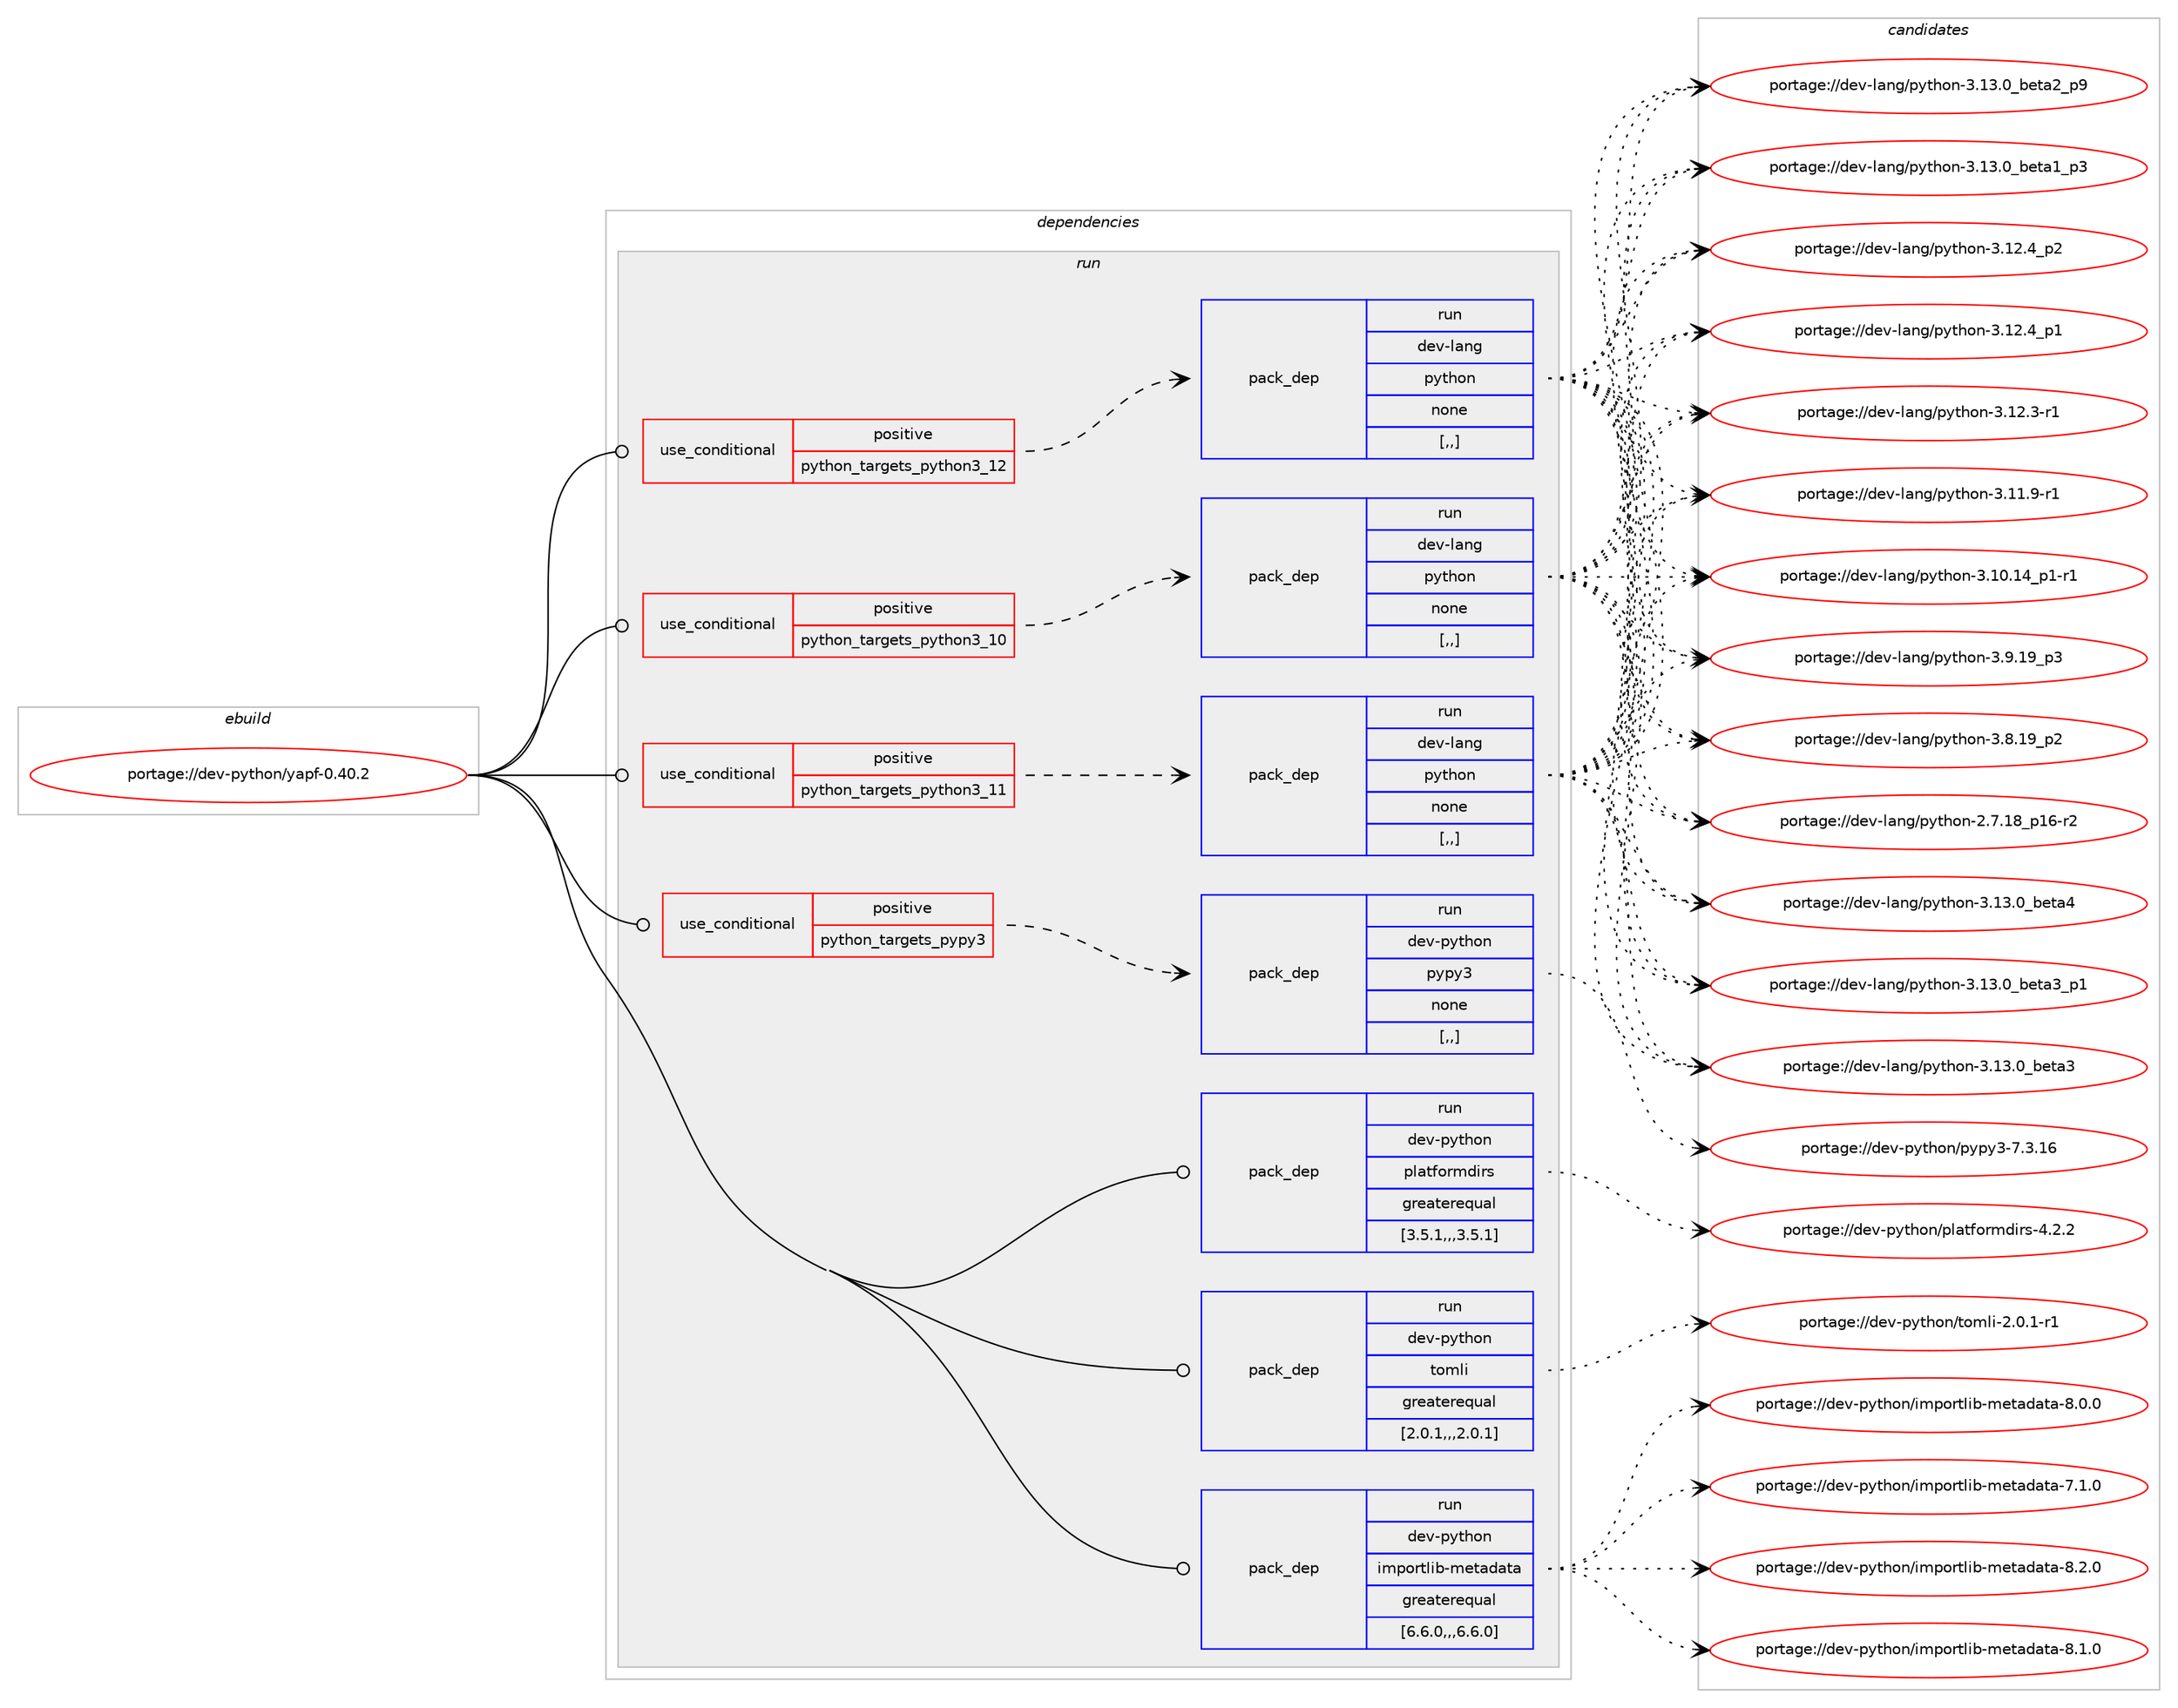digraph prolog {

# *************
# Graph options
# *************

newrank=true;
concentrate=true;
compound=true;
graph [rankdir=LR,fontname=Helvetica,fontsize=10,ranksep=1.5];#, ranksep=2.5, nodesep=0.2];
edge  [arrowhead=vee];
node  [fontname=Helvetica,fontsize=10];

# **********
# The ebuild
# **********

subgraph cluster_leftcol {
color=gray;
label=<<i>ebuild</i>>;
id [label="portage://dev-python/yapf-0.40.2", color=red, width=4, href="../dev-python/yapf-0.40.2.svg"];
}

# ****************
# The dependencies
# ****************

subgraph cluster_midcol {
color=gray;
label=<<i>dependencies</i>>;
subgraph cluster_compile {
fillcolor="#eeeeee";
style=filled;
label=<<i>compile</i>>;
}
subgraph cluster_compileandrun {
fillcolor="#eeeeee";
style=filled;
label=<<i>compile and run</i>>;
}
subgraph cluster_run {
fillcolor="#eeeeee";
style=filled;
label=<<i>run</i>>;
subgraph cond41409 {
dependency167975 [label=<<TABLE BORDER="0" CELLBORDER="1" CELLSPACING="0" CELLPADDING="4"><TR><TD ROWSPAN="3" CELLPADDING="10">use_conditional</TD></TR><TR><TD>positive</TD></TR><TR><TD>python_targets_pypy3</TD></TR></TABLE>>, shape=none, color=red];
subgraph pack125293 {
dependency167976 [label=<<TABLE BORDER="0" CELLBORDER="1" CELLSPACING="0" CELLPADDING="4" WIDTH="220"><TR><TD ROWSPAN="6" CELLPADDING="30">pack_dep</TD></TR><TR><TD WIDTH="110">run</TD></TR><TR><TD>dev-python</TD></TR><TR><TD>pypy3</TD></TR><TR><TD>none</TD></TR><TR><TD>[,,]</TD></TR></TABLE>>, shape=none, color=blue];
}
dependency167975:e -> dependency167976:w [weight=20,style="dashed",arrowhead="vee"];
}
id:e -> dependency167975:w [weight=20,style="solid",arrowhead="odot"];
subgraph cond41410 {
dependency167977 [label=<<TABLE BORDER="0" CELLBORDER="1" CELLSPACING="0" CELLPADDING="4"><TR><TD ROWSPAN="3" CELLPADDING="10">use_conditional</TD></TR><TR><TD>positive</TD></TR><TR><TD>python_targets_python3_10</TD></TR></TABLE>>, shape=none, color=red];
subgraph pack125294 {
dependency167978 [label=<<TABLE BORDER="0" CELLBORDER="1" CELLSPACING="0" CELLPADDING="4" WIDTH="220"><TR><TD ROWSPAN="6" CELLPADDING="30">pack_dep</TD></TR><TR><TD WIDTH="110">run</TD></TR><TR><TD>dev-lang</TD></TR><TR><TD>python</TD></TR><TR><TD>none</TD></TR><TR><TD>[,,]</TD></TR></TABLE>>, shape=none, color=blue];
}
dependency167977:e -> dependency167978:w [weight=20,style="dashed",arrowhead="vee"];
}
id:e -> dependency167977:w [weight=20,style="solid",arrowhead="odot"];
subgraph cond41411 {
dependency167979 [label=<<TABLE BORDER="0" CELLBORDER="1" CELLSPACING="0" CELLPADDING="4"><TR><TD ROWSPAN="3" CELLPADDING="10">use_conditional</TD></TR><TR><TD>positive</TD></TR><TR><TD>python_targets_python3_11</TD></TR></TABLE>>, shape=none, color=red];
subgraph pack125295 {
dependency167980 [label=<<TABLE BORDER="0" CELLBORDER="1" CELLSPACING="0" CELLPADDING="4" WIDTH="220"><TR><TD ROWSPAN="6" CELLPADDING="30">pack_dep</TD></TR><TR><TD WIDTH="110">run</TD></TR><TR><TD>dev-lang</TD></TR><TR><TD>python</TD></TR><TR><TD>none</TD></TR><TR><TD>[,,]</TD></TR></TABLE>>, shape=none, color=blue];
}
dependency167979:e -> dependency167980:w [weight=20,style="dashed",arrowhead="vee"];
}
id:e -> dependency167979:w [weight=20,style="solid",arrowhead="odot"];
subgraph cond41412 {
dependency167981 [label=<<TABLE BORDER="0" CELLBORDER="1" CELLSPACING="0" CELLPADDING="4"><TR><TD ROWSPAN="3" CELLPADDING="10">use_conditional</TD></TR><TR><TD>positive</TD></TR><TR><TD>python_targets_python3_12</TD></TR></TABLE>>, shape=none, color=red];
subgraph pack125296 {
dependency167982 [label=<<TABLE BORDER="0" CELLBORDER="1" CELLSPACING="0" CELLPADDING="4" WIDTH="220"><TR><TD ROWSPAN="6" CELLPADDING="30">pack_dep</TD></TR><TR><TD WIDTH="110">run</TD></TR><TR><TD>dev-lang</TD></TR><TR><TD>python</TD></TR><TR><TD>none</TD></TR><TR><TD>[,,]</TD></TR></TABLE>>, shape=none, color=blue];
}
dependency167981:e -> dependency167982:w [weight=20,style="dashed",arrowhead="vee"];
}
id:e -> dependency167981:w [weight=20,style="solid",arrowhead="odot"];
subgraph pack125297 {
dependency167983 [label=<<TABLE BORDER="0" CELLBORDER="1" CELLSPACING="0" CELLPADDING="4" WIDTH="220"><TR><TD ROWSPAN="6" CELLPADDING="30">pack_dep</TD></TR><TR><TD WIDTH="110">run</TD></TR><TR><TD>dev-python</TD></TR><TR><TD>importlib-metadata</TD></TR><TR><TD>greaterequal</TD></TR><TR><TD>[6.6.0,,,6.6.0]</TD></TR></TABLE>>, shape=none, color=blue];
}
id:e -> dependency167983:w [weight=20,style="solid",arrowhead="odot"];
subgraph pack125298 {
dependency167984 [label=<<TABLE BORDER="0" CELLBORDER="1" CELLSPACING="0" CELLPADDING="4" WIDTH="220"><TR><TD ROWSPAN="6" CELLPADDING="30">pack_dep</TD></TR><TR><TD WIDTH="110">run</TD></TR><TR><TD>dev-python</TD></TR><TR><TD>platformdirs</TD></TR><TR><TD>greaterequal</TD></TR><TR><TD>[3.5.1,,,3.5.1]</TD></TR></TABLE>>, shape=none, color=blue];
}
id:e -> dependency167984:w [weight=20,style="solid",arrowhead="odot"];
subgraph pack125299 {
dependency167985 [label=<<TABLE BORDER="0" CELLBORDER="1" CELLSPACING="0" CELLPADDING="4" WIDTH="220"><TR><TD ROWSPAN="6" CELLPADDING="30">pack_dep</TD></TR><TR><TD WIDTH="110">run</TD></TR><TR><TD>dev-python</TD></TR><TR><TD>tomli</TD></TR><TR><TD>greaterequal</TD></TR><TR><TD>[2.0.1,,,2.0.1]</TD></TR></TABLE>>, shape=none, color=blue];
}
id:e -> dependency167985:w [weight=20,style="solid",arrowhead="odot"];
}
}

# **************
# The candidates
# **************

subgraph cluster_choices {
rank=same;
color=gray;
label=<<i>candidates</i>>;

subgraph choice125293 {
color=black;
nodesep=1;
choice10010111845112121116104111110471121211121215145554651464954 [label="portage://dev-python/pypy3-7.3.16", color=red, width=4,href="../dev-python/pypy3-7.3.16.svg"];
dependency167976:e -> choice10010111845112121116104111110471121211121215145554651464954:w [style=dotted,weight="100"];
}
subgraph choice125294 {
color=black;
nodesep=1;
choice1001011184510897110103471121211161041111104551464951464895981011169752 [label="portage://dev-lang/python-3.13.0_beta4", color=red, width=4,href="../dev-lang/python-3.13.0_beta4.svg"];
choice10010111845108971101034711212111610411111045514649514648959810111697519511249 [label="portage://dev-lang/python-3.13.0_beta3_p1", color=red, width=4,href="../dev-lang/python-3.13.0_beta3_p1.svg"];
choice1001011184510897110103471121211161041111104551464951464895981011169751 [label="portage://dev-lang/python-3.13.0_beta3", color=red, width=4,href="../dev-lang/python-3.13.0_beta3.svg"];
choice10010111845108971101034711212111610411111045514649514648959810111697509511257 [label="portage://dev-lang/python-3.13.0_beta2_p9", color=red, width=4,href="../dev-lang/python-3.13.0_beta2_p9.svg"];
choice10010111845108971101034711212111610411111045514649514648959810111697499511251 [label="portage://dev-lang/python-3.13.0_beta1_p3", color=red, width=4,href="../dev-lang/python-3.13.0_beta1_p3.svg"];
choice100101118451089711010347112121116104111110455146495046529511250 [label="portage://dev-lang/python-3.12.4_p2", color=red, width=4,href="../dev-lang/python-3.12.4_p2.svg"];
choice100101118451089711010347112121116104111110455146495046529511249 [label="portage://dev-lang/python-3.12.4_p1", color=red, width=4,href="../dev-lang/python-3.12.4_p1.svg"];
choice100101118451089711010347112121116104111110455146495046514511449 [label="portage://dev-lang/python-3.12.3-r1", color=red, width=4,href="../dev-lang/python-3.12.3-r1.svg"];
choice100101118451089711010347112121116104111110455146494946574511449 [label="portage://dev-lang/python-3.11.9-r1", color=red, width=4,href="../dev-lang/python-3.11.9-r1.svg"];
choice100101118451089711010347112121116104111110455146494846495295112494511449 [label="portage://dev-lang/python-3.10.14_p1-r1", color=red, width=4,href="../dev-lang/python-3.10.14_p1-r1.svg"];
choice100101118451089711010347112121116104111110455146574649579511251 [label="portage://dev-lang/python-3.9.19_p3", color=red, width=4,href="../dev-lang/python-3.9.19_p3.svg"];
choice100101118451089711010347112121116104111110455146564649579511250 [label="portage://dev-lang/python-3.8.19_p2", color=red, width=4,href="../dev-lang/python-3.8.19_p2.svg"];
choice100101118451089711010347112121116104111110455046554649569511249544511450 [label="portage://dev-lang/python-2.7.18_p16-r2", color=red, width=4,href="../dev-lang/python-2.7.18_p16-r2.svg"];
dependency167978:e -> choice1001011184510897110103471121211161041111104551464951464895981011169752:w [style=dotted,weight="100"];
dependency167978:e -> choice10010111845108971101034711212111610411111045514649514648959810111697519511249:w [style=dotted,weight="100"];
dependency167978:e -> choice1001011184510897110103471121211161041111104551464951464895981011169751:w [style=dotted,weight="100"];
dependency167978:e -> choice10010111845108971101034711212111610411111045514649514648959810111697509511257:w [style=dotted,weight="100"];
dependency167978:e -> choice10010111845108971101034711212111610411111045514649514648959810111697499511251:w [style=dotted,weight="100"];
dependency167978:e -> choice100101118451089711010347112121116104111110455146495046529511250:w [style=dotted,weight="100"];
dependency167978:e -> choice100101118451089711010347112121116104111110455146495046529511249:w [style=dotted,weight="100"];
dependency167978:e -> choice100101118451089711010347112121116104111110455146495046514511449:w [style=dotted,weight="100"];
dependency167978:e -> choice100101118451089711010347112121116104111110455146494946574511449:w [style=dotted,weight="100"];
dependency167978:e -> choice100101118451089711010347112121116104111110455146494846495295112494511449:w [style=dotted,weight="100"];
dependency167978:e -> choice100101118451089711010347112121116104111110455146574649579511251:w [style=dotted,weight="100"];
dependency167978:e -> choice100101118451089711010347112121116104111110455146564649579511250:w [style=dotted,weight="100"];
dependency167978:e -> choice100101118451089711010347112121116104111110455046554649569511249544511450:w [style=dotted,weight="100"];
}
subgraph choice125295 {
color=black;
nodesep=1;
choice1001011184510897110103471121211161041111104551464951464895981011169752 [label="portage://dev-lang/python-3.13.0_beta4", color=red, width=4,href="../dev-lang/python-3.13.0_beta4.svg"];
choice10010111845108971101034711212111610411111045514649514648959810111697519511249 [label="portage://dev-lang/python-3.13.0_beta3_p1", color=red, width=4,href="../dev-lang/python-3.13.0_beta3_p1.svg"];
choice1001011184510897110103471121211161041111104551464951464895981011169751 [label="portage://dev-lang/python-3.13.0_beta3", color=red, width=4,href="../dev-lang/python-3.13.0_beta3.svg"];
choice10010111845108971101034711212111610411111045514649514648959810111697509511257 [label="portage://dev-lang/python-3.13.0_beta2_p9", color=red, width=4,href="../dev-lang/python-3.13.0_beta2_p9.svg"];
choice10010111845108971101034711212111610411111045514649514648959810111697499511251 [label="portage://dev-lang/python-3.13.0_beta1_p3", color=red, width=4,href="../dev-lang/python-3.13.0_beta1_p3.svg"];
choice100101118451089711010347112121116104111110455146495046529511250 [label="portage://dev-lang/python-3.12.4_p2", color=red, width=4,href="../dev-lang/python-3.12.4_p2.svg"];
choice100101118451089711010347112121116104111110455146495046529511249 [label="portage://dev-lang/python-3.12.4_p1", color=red, width=4,href="../dev-lang/python-3.12.4_p1.svg"];
choice100101118451089711010347112121116104111110455146495046514511449 [label="portage://dev-lang/python-3.12.3-r1", color=red, width=4,href="../dev-lang/python-3.12.3-r1.svg"];
choice100101118451089711010347112121116104111110455146494946574511449 [label="portage://dev-lang/python-3.11.9-r1", color=red, width=4,href="../dev-lang/python-3.11.9-r1.svg"];
choice100101118451089711010347112121116104111110455146494846495295112494511449 [label="portage://dev-lang/python-3.10.14_p1-r1", color=red, width=4,href="../dev-lang/python-3.10.14_p1-r1.svg"];
choice100101118451089711010347112121116104111110455146574649579511251 [label="portage://dev-lang/python-3.9.19_p3", color=red, width=4,href="../dev-lang/python-3.9.19_p3.svg"];
choice100101118451089711010347112121116104111110455146564649579511250 [label="portage://dev-lang/python-3.8.19_p2", color=red, width=4,href="../dev-lang/python-3.8.19_p2.svg"];
choice100101118451089711010347112121116104111110455046554649569511249544511450 [label="portage://dev-lang/python-2.7.18_p16-r2", color=red, width=4,href="../dev-lang/python-2.7.18_p16-r2.svg"];
dependency167980:e -> choice1001011184510897110103471121211161041111104551464951464895981011169752:w [style=dotted,weight="100"];
dependency167980:e -> choice10010111845108971101034711212111610411111045514649514648959810111697519511249:w [style=dotted,weight="100"];
dependency167980:e -> choice1001011184510897110103471121211161041111104551464951464895981011169751:w [style=dotted,weight="100"];
dependency167980:e -> choice10010111845108971101034711212111610411111045514649514648959810111697509511257:w [style=dotted,weight="100"];
dependency167980:e -> choice10010111845108971101034711212111610411111045514649514648959810111697499511251:w [style=dotted,weight="100"];
dependency167980:e -> choice100101118451089711010347112121116104111110455146495046529511250:w [style=dotted,weight="100"];
dependency167980:e -> choice100101118451089711010347112121116104111110455146495046529511249:w [style=dotted,weight="100"];
dependency167980:e -> choice100101118451089711010347112121116104111110455146495046514511449:w [style=dotted,weight="100"];
dependency167980:e -> choice100101118451089711010347112121116104111110455146494946574511449:w [style=dotted,weight="100"];
dependency167980:e -> choice100101118451089711010347112121116104111110455146494846495295112494511449:w [style=dotted,weight="100"];
dependency167980:e -> choice100101118451089711010347112121116104111110455146574649579511251:w [style=dotted,weight="100"];
dependency167980:e -> choice100101118451089711010347112121116104111110455146564649579511250:w [style=dotted,weight="100"];
dependency167980:e -> choice100101118451089711010347112121116104111110455046554649569511249544511450:w [style=dotted,weight="100"];
}
subgraph choice125296 {
color=black;
nodesep=1;
choice1001011184510897110103471121211161041111104551464951464895981011169752 [label="portage://dev-lang/python-3.13.0_beta4", color=red, width=4,href="../dev-lang/python-3.13.0_beta4.svg"];
choice10010111845108971101034711212111610411111045514649514648959810111697519511249 [label="portage://dev-lang/python-3.13.0_beta3_p1", color=red, width=4,href="../dev-lang/python-3.13.0_beta3_p1.svg"];
choice1001011184510897110103471121211161041111104551464951464895981011169751 [label="portage://dev-lang/python-3.13.0_beta3", color=red, width=4,href="../dev-lang/python-3.13.0_beta3.svg"];
choice10010111845108971101034711212111610411111045514649514648959810111697509511257 [label="portage://dev-lang/python-3.13.0_beta2_p9", color=red, width=4,href="../dev-lang/python-3.13.0_beta2_p9.svg"];
choice10010111845108971101034711212111610411111045514649514648959810111697499511251 [label="portage://dev-lang/python-3.13.0_beta1_p3", color=red, width=4,href="../dev-lang/python-3.13.0_beta1_p3.svg"];
choice100101118451089711010347112121116104111110455146495046529511250 [label="portage://dev-lang/python-3.12.4_p2", color=red, width=4,href="../dev-lang/python-3.12.4_p2.svg"];
choice100101118451089711010347112121116104111110455146495046529511249 [label="portage://dev-lang/python-3.12.4_p1", color=red, width=4,href="../dev-lang/python-3.12.4_p1.svg"];
choice100101118451089711010347112121116104111110455146495046514511449 [label="portage://dev-lang/python-3.12.3-r1", color=red, width=4,href="../dev-lang/python-3.12.3-r1.svg"];
choice100101118451089711010347112121116104111110455146494946574511449 [label="portage://dev-lang/python-3.11.9-r1", color=red, width=4,href="../dev-lang/python-3.11.9-r1.svg"];
choice100101118451089711010347112121116104111110455146494846495295112494511449 [label="portage://dev-lang/python-3.10.14_p1-r1", color=red, width=4,href="../dev-lang/python-3.10.14_p1-r1.svg"];
choice100101118451089711010347112121116104111110455146574649579511251 [label="portage://dev-lang/python-3.9.19_p3", color=red, width=4,href="../dev-lang/python-3.9.19_p3.svg"];
choice100101118451089711010347112121116104111110455146564649579511250 [label="portage://dev-lang/python-3.8.19_p2", color=red, width=4,href="../dev-lang/python-3.8.19_p2.svg"];
choice100101118451089711010347112121116104111110455046554649569511249544511450 [label="portage://dev-lang/python-2.7.18_p16-r2", color=red, width=4,href="../dev-lang/python-2.7.18_p16-r2.svg"];
dependency167982:e -> choice1001011184510897110103471121211161041111104551464951464895981011169752:w [style=dotted,weight="100"];
dependency167982:e -> choice10010111845108971101034711212111610411111045514649514648959810111697519511249:w [style=dotted,weight="100"];
dependency167982:e -> choice1001011184510897110103471121211161041111104551464951464895981011169751:w [style=dotted,weight="100"];
dependency167982:e -> choice10010111845108971101034711212111610411111045514649514648959810111697509511257:w [style=dotted,weight="100"];
dependency167982:e -> choice10010111845108971101034711212111610411111045514649514648959810111697499511251:w [style=dotted,weight="100"];
dependency167982:e -> choice100101118451089711010347112121116104111110455146495046529511250:w [style=dotted,weight="100"];
dependency167982:e -> choice100101118451089711010347112121116104111110455146495046529511249:w [style=dotted,weight="100"];
dependency167982:e -> choice100101118451089711010347112121116104111110455146495046514511449:w [style=dotted,weight="100"];
dependency167982:e -> choice100101118451089711010347112121116104111110455146494946574511449:w [style=dotted,weight="100"];
dependency167982:e -> choice100101118451089711010347112121116104111110455146494846495295112494511449:w [style=dotted,weight="100"];
dependency167982:e -> choice100101118451089711010347112121116104111110455146574649579511251:w [style=dotted,weight="100"];
dependency167982:e -> choice100101118451089711010347112121116104111110455146564649579511250:w [style=dotted,weight="100"];
dependency167982:e -> choice100101118451089711010347112121116104111110455046554649569511249544511450:w [style=dotted,weight="100"];
}
subgraph choice125297 {
color=black;
nodesep=1;
choice10010111845112121116104111110471051091121111141161081059845109101116971009711697455646504648 [label="portage://dev-python/importlib-metadata-8.2.0", color=red, width=4,href="../dev-python/importlib-metadata-8.2.0.svg"];
choice10010111845112121116104111110471051091121111141161081059845109101116971009711697455646494648 [label="portage://dev-python/importlib-metadata-8.1.0", color=red, width=4,href="../dev-python/importlib-metadata-8.1.0.svg"];
choice10010111845112121116104111110471051091121111141161081059845109101116971009711697455646484648 [label="portage://dev-python/importlib-metadata-8.0.0", color=red, width=4,href="../dev-python/importlib-metadata-8.0.0.svg"];
choice10010111845112121116104111110471051091121111141161081059845109101116971009711697455546494648 [label="portage://dev-python/importlib-metadata-7.1.0", color=red, width=4,href="../dev-python/importlib-metadata-7.1.0.svg"];
dependency167983:e -> choice10010111845112121116104111110471051091121111141161081059845109101116971009711697455646504648:w [style=dotted,weight="100"];
dependency167983:e -> choice10010111845112121116104111110471051091121111141161081059845109101116971009711697455646494648:w [style=dotted,weight="100"];
dependency167983:e -> choice10010111845112121116104111110471051091121111141161081059845109101116971009711697455646484648:w [style=dotted,weight="100"];
dependency167983:e -> choice10010111845112121116104111110471051091121111141161081059845109101116971009711697455546494648:w [style=dotted,weight="100"];
}
subgraph choice125298 {
color=black;
nodesep=1;
choice100101118451121211161041111104711210897116102111114109100105114115455246504650 [label="portage://dev-python/platformdirs-4.2.2", color=red, width=4,href="../dev-python/platformdirs-4.2.2.svg"];
dependency167984:e -> choice100101118451121211161041111104711210897116102111114109100105114115455246504650:w [style=dotted,weight="100"];
}
subgraph choice125299 {
color=black;
nodesep=1;
choice10010111845112121116104111110471161111091081054550464846494511449 [label="portage://dev-python/tomli-2.0.1-r1", color=red, width=4,href="../dev-python/tomli-2.0.1-r1.svg"];
dependency167985:e -> choice10010111845112121116104111110471161111091081054550464846494511449:w [style=dotted,weight="100"];
}
}

}
